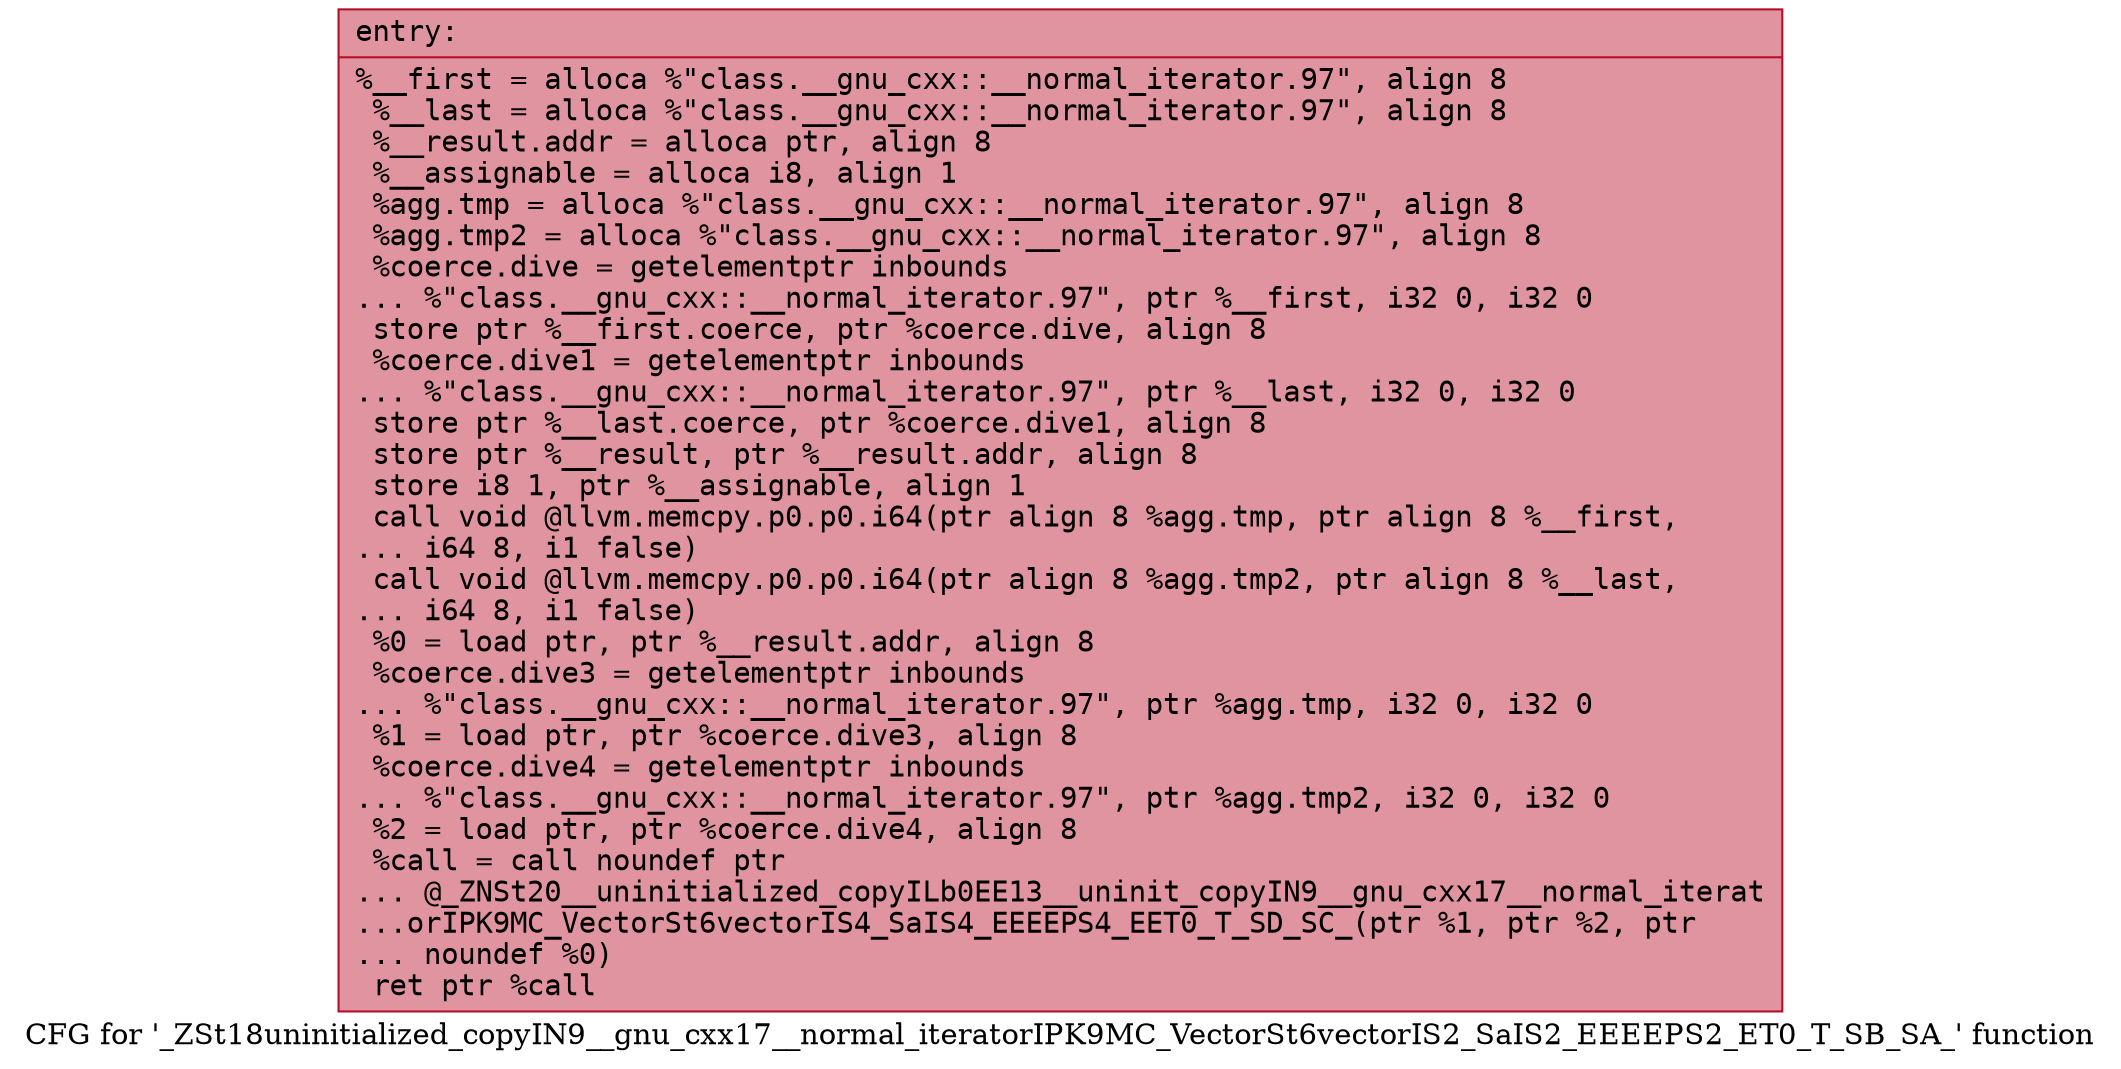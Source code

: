 digraph "CFG for '_ZSt18uninitialized_copyIN9__gnu_cxx17__normal_iteratorIPK9MC_VectorSt6vectorIS2_SaIS2_EEEEPS2_ET0_T_SB_SA_' function" {
	label="CFG for '_ZSt18uninitialized_copyIN9__gnu_cxx17__normal_iteratorIPK9MC_VectorSt6vectorIS2_SaIS2_EEEEPS2_ET0_T_SB_SA_' function";

	Node0x55dab4861610 [shape=record,color="#b70d28ff", style=filled, fillcolor="#b70d2870" fontname="Courier",label="{entry:\l|  %__first = alloca %\"class.__gnu_cxx::__normal_iterator.97\", align 8\l  %__last = alloca %\"class.__gnu_cxx::__normal_iterator.97\", align 8\l  %__result.addr = alloca ptr, align 8\l  %__assignable = alloca i8, align 1\l  %agg.tmp = alloca %\"class.__gnu_cxx::__normal_iterator.97\", align 8\l  %agg.tmp2 = alloca %\"class.__gnu_cxx::__normal_iterator.97\", align 8\l  %coerce.dive = getelementptr inbounds\l... %\"class.__gnu_cxx::__normal_iterator.97\", ptr %__first, i32 0, i32 0\l  store ptr %__first.coerce, ptr %coerce.dive, align 8\l  %coerce.dive1 = getelementptr inbounds\l... %\"class.__gnu_cxx::__normal_iterator.97\", ptr %__last, i32 0, i32 0\l  store ptr %__last.coerce, ptr %coerce.dive1, align 8\l  store ptr %__result, ptr %__result.addr, align 8\l  store i8 1, ptr %__assignable, align 1\l  call void @llvm.memcpy.p0.p0.i64(ptr align 8 %agg.tmp, ptr align 8 %__first,\l... i64 8, i1 false)\l  call void @llvm.memcpy.p0.p0.i64(ptr align 8 %agg.tmp2, ptr align 8 %__last,\l... i64 8, i1 false)\l  %0 = load ptr, ptr %__result.addr, align 8\l  %coerce.dive3 = getelementptr inbounds\l... %\"class.__gnu_cxx::__normal_iterator.97\", ptr %agg.tmp, i32 0, i32 0\l  %1 = load ptr, ptr %coerce.dive3, align 8\l  %coerce.dive4 = getelementptr inbounds\l... %\"class.__gnu_cxx::__normal_iterator.97\", ptr %agg.tmp2, i32 0, i32 0\l  %2 = load ptr, ptr %coerce.dive4, align 8\l  %call = call noundef ptr\l... @_ZNSt20__uninitialized_copyILb0EE13__uninit_copyIN9__gnu_cxx17__normal_iterat\l...orIPK9MC_VectorSt6vectorIS4_SaIS4_EEEEPS4_EET0_T_SD_SC_(ptr %1, ptr %2, ptr\l... noundef %0)\l  ret ptr %call\l}"];
}

